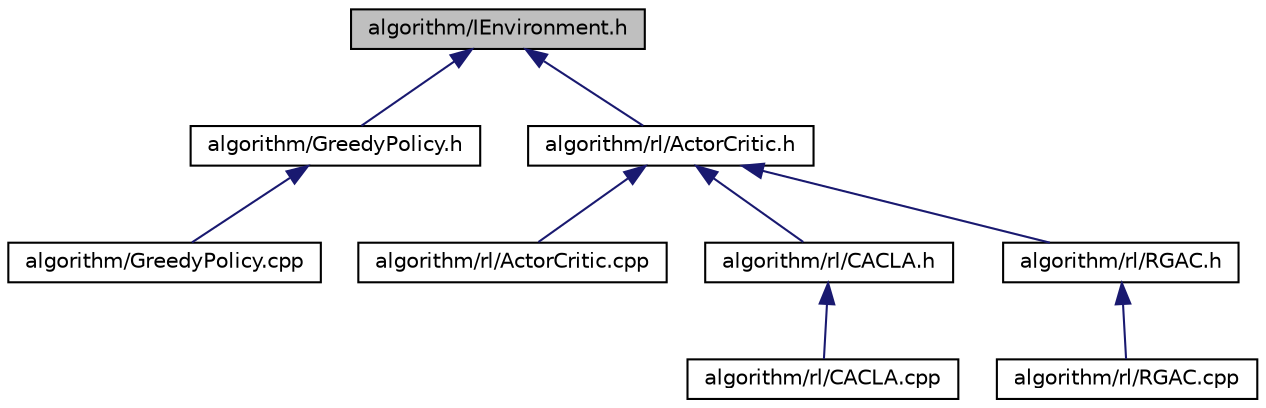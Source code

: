digraph "algorithm/IEnvironment.h"
{
  edge [fontname="Helvetica",fontsize="10",labelfontname="Helvetica",labelfontsize="10"];
  node [fontname="Helvetica",fontsize="10",shape=record];
  Node1 [label="algorithm/IEnvironment.h",height=0.2,width=0.4,color="black", fillcolor="grey75", style="filled", fontcolor="black"];
  Node1 -> Node2 [dir="back",color="midnightblue",fontsize="10",style="solid",fontname="Helvetica"];
  Node2 [label="algorithm/GreedyPolicy.h",height=0.2,width=0.4,color="black", fillcolor="white", style="filled",URL="$_greedy_policy_8h.html"];
  Node2 -> Node3 [dir="back",color="midnightblue",fontsize="10",style="solid",fontname="Helvetica"];
  Node3 [label="algorithm/GreedyPolicy.cpp",height=0.2,width=0.4,color="black", fillcolor="white", style="filled",URL="$_greedy_policy_8cpp.html"];
  Node1 -> Node4 [dir="back",color="midnightblue",fontsize="10",style="solid",fontname="Helvetica"];
  Node4 [label="algorithm/rl/ActorCritic.h",height=0.2,width=0.4,color="black", fillcolor="white", style="filled",URL="$_actor_critic_8h.html"];
  Node4 -> Node5 [dir="back",color="midnightblue",fontsize="10",style="solid",fontname="Helvetica"];
  Node5 [label="algorithm/rl/ActorCritic.cpp",height=0.2,width=0.4,color="black", fillcolor="white", style="filled",URL="$_actor_critic_8cpp.html"];
  Node4 -> Node6 [dir="back",color="midnightblue",fontsize="10",style="solid",fontname="Helvetica"];
  Node6 [label="algorithm/rl/CACLA.h",height=0.2,width=0.4,color="black", fillcolor="white", style="filled",URL="$_c_a_c_l_a_8h.html"];
  Node6 -> Node7 [dir="back",color="midnightblue",fontsize="10",style="solid",fontname="Helvetica"];
  Node7 [label="algorithm/rl/CACLA.cpp",height=0.2,width=0.4,color="black", fillcolor="white", style="filled",URL="$_c_a_c_l_a_8cpp.html"];
  Node4 -> Node8 [dir="back",color="midnightblue",fontsize="10",style="solid",fontname="Helvetica"];
  Node8 [label="algorithm/rl/RGAC.h",height=0.2,width=0.4,color="black", fillcolor="white", style="filled",URL="$_r_g_a_c_8h.html"];
  Node8 -> Node9 [dir="back",color="midnightblue",fontsize="10",style="solid",fontname="Helvetica"];
  Node9 [label="algorithm/rl/RGAC.cpp",height=0.2,width=0.4,color="black", fillcolor="white", style="filled",URL="$_r_g_a_c_8cpp.html"];
}
